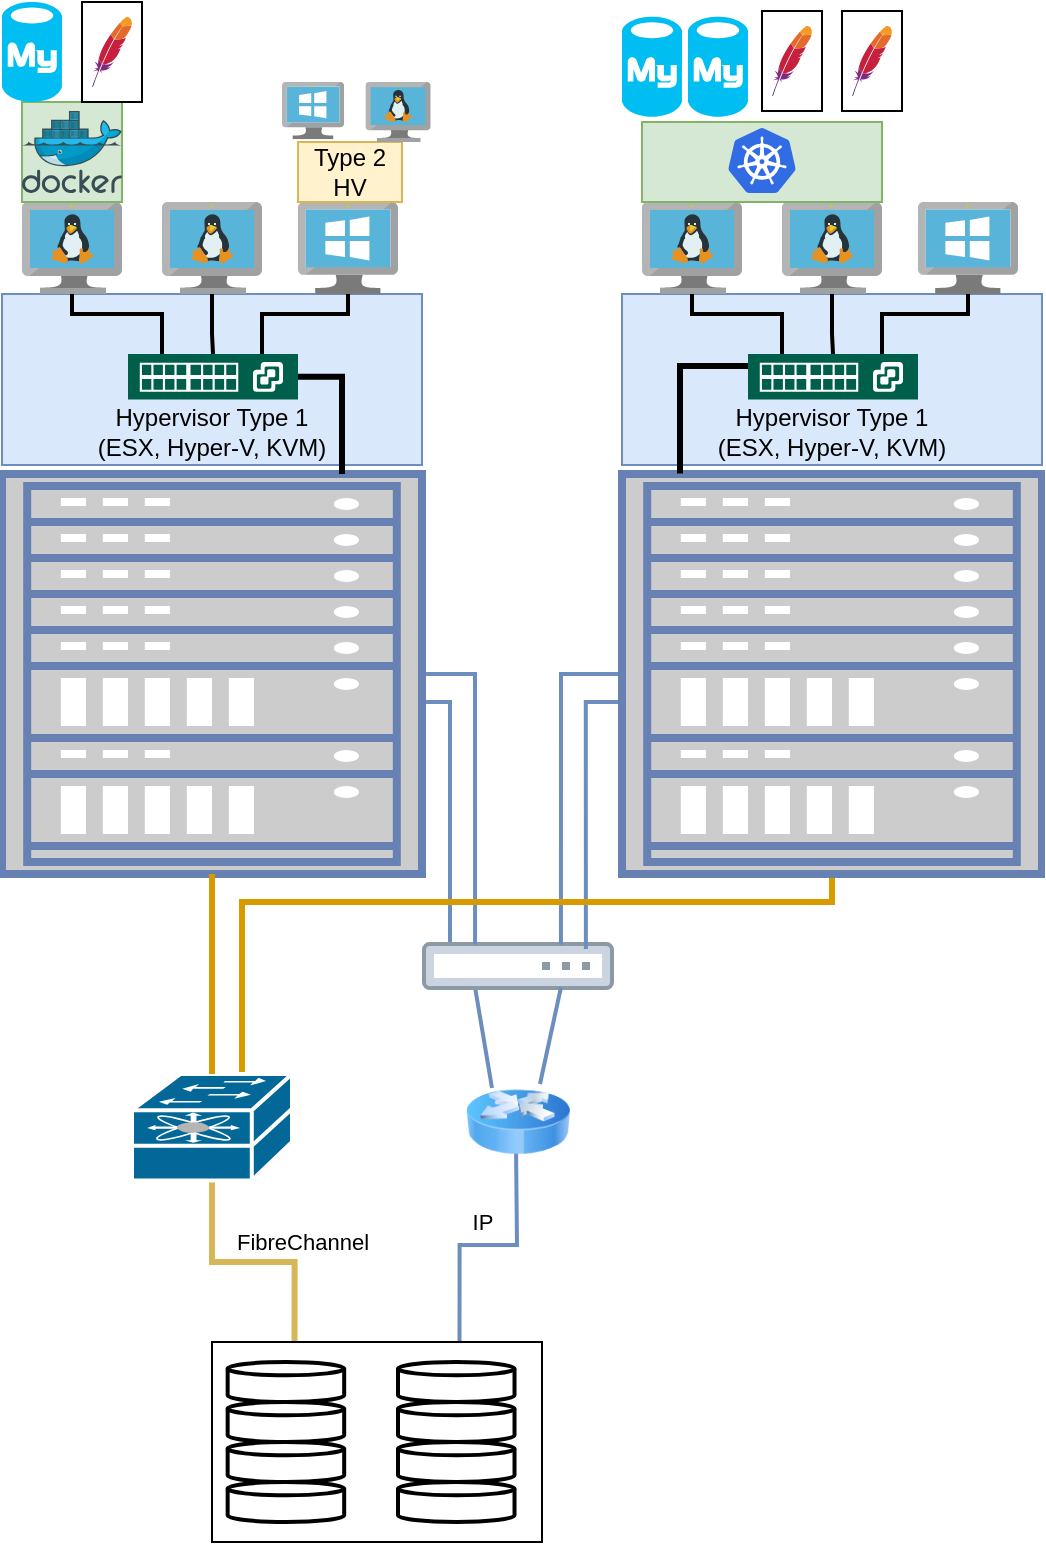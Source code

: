 <mxfile version="22.1.22" type="embed">
  <diagram id="9gywsLgNsPY_p7Rx4Aj-" name="Page-1">
    <mxGraphModel dx="903" dy="646" grid="1" gridSize="10" guides="1" tooltips="1" connect="1" arrows="1" fold="1" page="1" pageScale="1" pageWidth="850" pageHeight="1100" math="0" shadow="0">
      <root>
        <mxCell id="0" />
        <mxCell id="1" parent="0" />
        <mxCell id="19" value="Hypervisor Type 1&lt;br&gt;(ESX, Hyper-V, KVM)" style="rounded=0;whiteSpace=wrap;html=1;verticalAlign=bottom;fillColor=#dae8fc;strokeColor=#6c8ebf;" vertex="1" parent="1">
          <mxGeometry x="320" y="466" width="210" height="85.5" as="geometry" />
        </mxCell>
        <mxCell id="23" style="edgeStyle=orthogonalEdgeStyle;rounded=0;orthogonalLoop=1;jettySize=auto;html=1;endArrow=none;endFill=0;strokeWidth=2;" edge="1" parent="1" source="3" target="14">
          <mxGeometry relative="1" as="geometry">
            <Array as="points">
              <mxPoint x="493" y="476" />
              <mxPoint x="450" y="476" />
            </Array>
          </mxGeometry>
        </mxCell>
        <mxCell id="3" value="" style="image;sketch=0;aspect=fixed;html=1;points=[];align=center;fontSize=12;image=img/lib/mscae/VirtualMachineWindows.svg;" vertex="1" parent="1">
          <mxGeometry x="468" y="420" width="50" height="46" as="geometry" />
        </mxCell>
        <mxCell id="21" style="edgeStyle=orthogonalEdgeStyle;rounded=0;orthogonalLoop=1;jettySize=auto;html=1;endArrow=none;endFill=0;strokeWidth=2;" edge="1" parent="1" source="4" target="14">
          <mxGeometry relative="1" as="geometry">
            <Array as="points">
              <mxPoint x="355" y="476" />
              <mxPoint x="400" y="476" />
            </Array>
          </mxGeometry>
        </mxCell>
        <mxCell id="4" value="" style="image;sketch=0;aspect=fixed;html=1;points=[];align=center;fontSize=12;image=img/lib/mscae/VM_Linux.svg;" vertex="1" parent="1">
          <mxGeometry x="330" y="420" width="50" height="46" as="geometry" />
        </mxCell>
        <mxCell id="46" style="rounded=0;orthogonalLoop=1;jettySize=auto;html=1;endArrow=none;endFill=0;fillColor=#dae8fc;strokeColor=#6c8ebf;strokeWidth=2;exitX=0.25;exitY=1;exitDx=0;exitDy=0;" edge="1" parent="1" source="6">
          <mxGeometry relative="1" as="geometry">
            <mxPoint x="565" y="863" as="targetPoint" />
          </mxGeometry>
        </mxCell>
        <mxCell id="6" value="" style="image;aspect=fixed;perimeter=ellipsePerimeter;html=1;align=center;fontSize=12;verticalAlign=top;fontColor=#364149;shadow=0;dashed=0;image=img/lib/cumulus/switch_bare_metal_empty.svg;" vertex="1" parent="1">
          <mxGeometry x="530" y="790" width="96" height="24" as="geometry" />
        </mxCell>
        <mxCell id="85" value="IP" style="edgeStyle=orthogonalEdgeStyle;rounded=0;orthogonalLoop=1;jettySize=auto;html=1;entryX=0.75;entryY=0;entryDx=0;entryDy=0;fillColor=#dae8fc;strokeColor=#6c8ebf;strokeWidth=2;endArrow=none;endFill=0;" edge="1" parent="1" target="75">
          <mxGeometry x="0.058" y="-12" relative="1" as="geometry">
            <mxPoint x="577" y="892" as="sourcePoint" />
            <mxPoint as="offset" />
          </mxGeometry>
        </mxCell>
        <mxCell id="7" value="" style="image;html=1;image=img/lib/clip_art/networking/Router_Icon_128x128.png" vertex="1" parent="1">
          <mxGeometry x="552" y="850" width="52" height="60" as="geometry" />
        </mxCell>
        <mxCell id="41" style="edgeStyle=orthogonalEdgeStyle;rounded=0;orthogonalLoop=1;jettySize=auto;html=1;entryX=0.25;entryY=0;entryDx=0;entryDy=0;exitX=1;exitY=0.5;exitDx=0;exitDy=0;exitPerimeter=0;endArrow=none;endFill=0;strokeWidth=2;fillColor=#dae8fc;strokeColor=#6c8ebf;" edge="1" parent="1" source="16" target="6">
          <mxGeometry relative="1" as="geometry">
            <mxPoint x="540" y="610" as="sourcePoint" />
          </mxGeometry>
        </mxCell>
        <mxCell id="42" style="edgeStyle=orthogonalEdgeStyle;rounded=0;orthogonalLoop=1;jettySize=auto;html=1;exitX=1;exitY=0.5;exitDx=0;exitDy=0;exitPerimeter=0;endArrow=none;endFill=0;strokeWidth=2;fillColor=#dae8fc;strokeColor=#6c8ebf;" edge="1" parent="1" source="16">
          <mxGeometry relative="1" as="geometry">
            <mxPoint x="540" y="680" as="sourcePoint" />
            <mxPoint x="544" y="790" as="targetPoint" />
            <Array as="points">
              <mxPoint x="530" y="670" />
              <mxPoint x="544" y="670" />
            </Array>
          </mxGeometry>
        </mxCell>
        <mxCell id="16" value="" style="fontColor=#0066CC;verticalAlign=top;verticalLabelPosition=bottom;labelPosition=center;align=center;html=1;outlineConnect=0;fillColor=#CCCCCC;strokeColor=#6881B3;gradientColor=none;gradientDirection=north;strokeWidth=2;shape=mxgraph.networks.rack;" vertex="1" parent="1">
          <mxGeometry x="320" y="556" width="210" height="200" as="geometry" />
        </mxCell>
        <mxCell id="39" style="edgeStyle=orthogonalEdgeStyle;rounded=0;orthogonalLoop=1;jettySize=auto;html=1;endArrow=none;endFill=0;strokeWidth=3;" edge="1" parent="1" source="14" target="16">
          <mxGeometry relative="1" as="geometry">
            <Array as="points">
              <mxPoint x="490" y="507" />
            </Array>
          </mxGeometry>
        </mxCell>
        <mxCell id="14" value="" style="sketch=0;pointerEvents=1;shadow=0;dashed=0;html=1;strokeColor=none;fillColor=#005F4B;labelPosition=center;verticalLabelPosition=bottom;verticalAlign=top;align=center;outlineConnect=0;shape=mxgraph.veeam2.vmware_vswitch;" vertex="1" parent="1">
          <mxGeometry x="383" y="496" width="85" height="22.75" as="geometry" />
        </mxCell>
        <mxCell id="22" style="edgeStyle=orthogonalEdgeStyle;rounded=0;orthogonalLoop=1;jettySize=auto;html=1;endArrow=none;endFill=0;strokeWidth=2;" edge="1" parent="1" source="20" target="14">
          <mxGeometry relative="1" as="geometry" />
        </mxCell>
        <mxCell id="20" value="" style="image;sketch=0;aspect=fixed;html=1;points=[];align=center;fontSize=12;image=img/lib/mscae/VM_Linux.svg;" vertex="1" parent="1">
          <mxGeometry x="400" y="420" width="50" height="46" as="geometry" />
        </mxCell>
        <mxCell id="28" value="Hypervisor Type 1&lt;br&gt;(ESX, Hyper-V, KVM)" style="rounded=0;whiteSpace=wrap;html=1;verticalAlign=bottom;fillColor=#dae8fc;strokeColor=#6c8ebf;" vertex="1" parent="1">
          <mxGeometry x="630" y="466" width="210" height="85.5" as="geometry" />
        </mxCell>
        <mxCell id="29" style="edgeStyle=orthogonalEdgeStyle;rounded=0;orthogonalLoop=1;jettySize=auto;html=1;endArrow=none;endFill=0;strokeWidth=2;" edge="1" parent="1" source="30" target="34">
          <mxGeometry relative="1" as="geometry">
            <Array as="points">
              <mxPoint x="803" y="476" />
              <mxPoint x="760" y="476" />
            </Array>
          </mxGeometry>
        </mxCell>
        <mxCell id="30" value="" style="image;sketch=0;aspect=fixed;html=1;points=[];align=center;fontSize=12;image=img/lib/mscae/VirtualMachineWindows.svg;" vertex="1" parent="1">
          <mxGeometry x="778" y="420" width="50" height="46" as="geometry" />
        </mxCell>
        <mxCell id="31" style="edgeStyle=orthogonalEdgeStyle;rounded=0;orthogonalLoop=1;jettySize=auto;html=1;endArrow=none;endFill=0;strokeWidth=2;" edge="1" parent="1" source="32" target="34">
          <mxGeometry relative="1" as="geometry">
            <Array as="points">
              <mxPoint x="665" y="476" />
              <mxPoint x="710" y="476" />
            </Array>
          </mxGeometry>
        </mxCell>
        <mxCell id="32" value="" style="image;sketch=0;aspect=fixed;html=1;points=[];align=center;fontSize=12;image=img/lib/mscae/VM_Linux.svg;" vertex="1" parent="1">
          <mxGeometry x="640" y="420" width="50" height="46" as="geometry" />
        </mxCell>
        <mxCell id="43" style="edgeStyle=orthogonalEdgeStyle;rounded=0;orthogonalLoop=1;jettySize=auto;html=1;exitX=0;exitY=0.5;exitDx=0;exitDy=0;exitPerimeter=0;entryX=1;entryY=0;entryDx=0;entryDy=0;endArrow=none;endFill=0;strokeWidth=2;fillColor=#dae8fc;strokeColor=#6c8ebf;" edge="1" parent="1" source="33" target="6">
          <mxGeometry relative="1" as="geometry">
            <Array as="points">
              <mxPoint x="630" y="670" />
              <mxPoint x="612" y="670" />
            </Array>
          </mxGeometry>
        </mxCell>
        <mxCell id="44" style="edgeStyle=orthogonalEdgeStyle;rounded=0;orthogonalLoop=1;jettySize=auto;html=1;entryX=0.75;entryY=0;entryDx=0;entryDy=0;endArrow=none;endFill=0;strokeWidth=2;fillColor=#dae8fc;strokeColor=#6c8ebf;" edge="1" parent="1" source="33" target="6">
          <mxGeometry relative="1" as="geometry" />
        </mxCell>
        <mxCell id="72" style="edgeStyle=orthogonalEdgeStyle;rounded=0;orthogonalLoop=1;jettySize=auto;html=1;endArrow=none;endFill=0;strokeWidth=3;fillColor=#ffe6cc;strokeColor=#d79b00;" edge="1" parent="1" source="33" target="70">
          <mxGeometry relative="1" as="geometry">
            <Array as="points">
              <mxPoint x="735" y="770" />
              <mxPoint x="440" y="770" />
            </Array>
          </mxGeometry>
        </mxCell>
        <mxCell id="33" value="" style="fontColor=#0066CC;verticalAlign=top;verticalLabelPosition=bottom;labelPosition=center;align=center;html=1;outlineConnect=0;fillColor=#CCCCCC;strokeColor=#6881B3;gradientColor=none;gradientDirection=north;strokeWidth=2;shape=mxgraph.networks.rack;" vertex="1" parent="1">
          <mxGeometry x="630" y="556" width="210" height="200" as="geometry" />
        </mxCell>
        <mxCell id="34" value="" style="sketch=0;pointerEvents=1;shadow=0;dashed=0;html=1;strokeColor=none;fillColor=#005F4B;labelPosition=center;verticalLabelPosition=bottom;verticalAlign=top;align=center;outlineConnect=0;shape=mxgraph.veeam2.vmware_vswitch;" vertex="1" parent="1">
          <mxGeometry x="693" y="496" width="85" height="22.75" as="geometry" />
        </mxCell>
        <mxCell id="35" style="edgeStyle=orthogonalEdgeStyle;rounded=0;orthogonalLoop=1;jettySize=auto;html=1;endArrow=none;endFill=0;strokeWidth=2;" edge="1" parent="1" source="36" target="34">
          <mxGeometry relative="1" as="geometry" />
        </mxCell>
        <mxCell id="36" value="" style="image;sketch=0;aspect=fixed;html=1;points=[];align=center;fontSize=12;image=img/lib/mscae/VM_Linux.svg;" vertex="1" parent="1">
          <mxGeometry x="710" y="420" width="50" height="46" as="geometry" />
        </mxCell>
        <mxCell id="38" style="edgeStyle=orthogonalEdgeStyle;rounded=0;orthogonalLoop=1;jettySize=auto;html=1;entryX=0.136;entryY=1.049;entryDx=0;entryDy=0;entryPerimeter=0;endArrow=none;endFill=0;strokeWidth=3;" edge="1" parent="1" source="34" target="28">
          <mxGeometry relative="1" as="geometry">
            <Array as="points">
              <mxPoint x="659" y="502" />
              <mxPoint x="659" y="556" />
            </Array>
          </mxGeometry>
        </mxCell>
        <mxCell id="47" style="rounded=0;orthogonalLoop=1;jettySize=auto;html=1;endArrow=none;endFill=0;fillColor=#dae8fc;strokeColor=#6c8ebf;strokeWidth=2;exitX=0.75;exitY=1;exitDx=0;exitDy=0;" edge="1" parent="1" source="6">
          <mxGeometry relative="1" as="geometry">
            <mxPoint x="567" y="823" as="sourcePoint" />
            <mxPoint x="589" y="861" as="targetPoint" />
          </mxGeometry>
        </mxCell>
        <mxCell id="48" value="Type 2 HV" style="rounded=0;whiteSpace=wrap;html=1;fillColor=#fff2cc;strokeColor=#d6b656;" vertex="1" parent="1">
          <mxGeometry x="468" y="390" width="52" height="30" as="geometry" />
        </mxCell>
        <mxCell id="49" value="" style="image;sketch=0;aspect=fixed;html=1;points=[];align=center;fontSize=12;image=img/lib/mscae/VM_Linux.svg;" vertex="1" parent="1">
          <mxGeometry x="501.74" y="360" width="32.61" height="30" as="geometry" />
        </mxCell>
        <mxCell id="50" value="" style="image;sketch=0;aspect=fixed;html=1;points=[];align=center;fontSize=12;image=img/lib/mscae/VirtualMachineWindows.svg;" vertex="1" parent="1">
          <mxGeometry x="460" y="360" width="31.09" height="28.6" as="geometry" />
        </mxCell>
        <mxCell id="51" value="" style="rounded=0;whiteSpace=wrap;html=1;fillColor=#d5e8d4;strokeColor=#82b366;" vertex="1" parent="1">
          <mxGeometry x="330" y="370" width="50" height="50" as="geometry" />
        </mxCell>
        <mxCell id="8" value="" style="image;sketch=0;aspect=fixed;html=1;points=[];align=center;fontSize=12;image=img/lib/mscae/Docker.svg;" vertex="1" parent="1">
          <mxGeometry x="330" y="374.5" width="50" height="41" as="geometry" />
        </mxCell>
        <mxCell id="54" value="" style="rounded=0;whiteSpace=wrap;html=1;" vertex="1" parent="1">
          <mxGeometry x="360" y="320.0" width="30" height="50" as="geometry" />
        </mxCell>
        <mxCell id="55" value="" style="dashed=0;outlineConnect=0;html=1;align=center;labelPosition=center;verticalLabelPosition=bottom;verticalAlign=top;shape=mxgraph.weblogos.apache" vertex="1" parent="1">
          <mxGeometry x="365" y="327.4" width="20" height="35.2" as="geometry" />
        </mxCell>
        <mxCell id="59" value="" style="verticalLabelPosition=bottom;html=1;verticalAlign=top;align=center;strokeColor=none;fillColor=#00BEF2;shape=mxgraph.azure.mysql_database;" vertex="1" parent="1">
          <mxGeometry x="320" y="320" width="30" height="50" as="geometry" />
        </mxCell>
        <mxCell id="60" value="" style="rounded=0;whiteSpace=wrap;html=1;" vertex="1" parent="1">
          <mxGeometry x="700" y="324.5" width="30" height="50" as="geometry" />
        </mxCell>
        <mxCell id="61" value="" style="dashed=0;outlineConnect=0;html=1;align=center;labelPosition=center;verticalLabelPosition=bottom;verticalAlign=top;shape=mxgraph.weblogos.apache" vertex="1" parent="1">
          <mxGeometry x="705" y="331.9" width="20" height="35.2" as="geometry" />
        </mxCell>
        <mxCell id="62" value="" style="verticalLabelPosition=bottom;html=1;verticalAlign=top;align=center;strokeColor=none;fillColor=#00BEF2;shape=mxgraph.azure.mysql_database;" vertex="1" parent="1">
          <mxGeometry x="630" y="327.4" width="30" height="50" as="geometry" />
        </mxCell>
        <mxCell id="64" value="" style="rounded=0;whiteSpace=wrap;html=1;fillColor=#d5e8d4;strokeColor=#82b366;" vertex="1" parent="1">
          <mxGeometry x="640" y="380" width="120" height="40" as="geometry" />
        </mxCell>
        <mxCell id="65" value="" style="image;sketch=0;aspect=fixed;html=1;points=[];align=center;fontSize=12;image=img/lib/mscae/Kubernetes.svg;" vertex="1" parent="1">
          <mxGeometry x="683.08" y="383" width="33.85" height="32.5" as="geometry" />
        </mxCell>
        <mxCell id="66" value="" style="verticalLabelPosition=bottom;html=1;verticalAlign=top;align=center;strokeColor=none;fillColor=#00BEF2;shape=mxgraph.azure.mysql_database;" vertex="1" parent="1">
          <mxGeometry x="663" y="327.4" width="30" height="50" as="geometry" />
        </mxCell>
        <mxCell id="68" value="" style="rounded=0;whiteSpace=wrap;html=1;" vertex="1" parent="1">
          <mxGeometry x="740" y="324.5" width="30" height="50" as="geometry" />
        </mxCell>
        <mxCell id="69" value="" style="dashed=0;outlineConnect=0;html=1;align=center;labelPosition=center;verticalLabelPosition=bottom;verticalAlign=top;shape=mxgraph.weblogos.apache" vertex="1" parent="1">
          <mxGeometry x="745" y="331.9" width="20" height="35.2" as="geometry" />
        </mxCell>
        <mxCell id="84" value="FibreChannel" style="edgeStyle=orthogonalEdgeStyle;rounded=0;orthogonalLoop=1;jettySize=auto;html=1;exitX=0.5;exitY=1;exitDx=0;exitDy=0;exitPerimeter=0;entryX=0.25;entryY=0;entryDx=0;entryDy=0;endArrow=none;endFill=0;fillColor=#fff2cc;strokeColor=#d6b656;strokeWidth=3;" edge="1" parent="1" source="70" target="75">
          <mxGeometry x="0.341" y="11" relative="1" as="geometry">
            <mxPoint x="-7" y="-10" as="offset" />
          </mxGeometry>
        </mxCell>
        <mxCell id="70" value="" style="shape=mxgraph.cisco.switches.fibre_channel_fabric_switch;html=1;pointerEvents=1;dashed=0;fillColor=#036897;strokeColor=#ffffff;strokeWidth=2;verticalLabelPosition=bottom;verticalAlign=top;align=center;outlineConnect=0;" vertex="1" parent="1">
          <mxGeometry x="385" y="856" width="80" height="54" as="geometry" />
        </mxCell>
        <mxCell id="71" style="edgeStyle=orthogonalEdgeStyle;rounded=0;orthogonalLoop=1;jettySize=auto;html=1;exitX=0.5;exitY=1;exitDx=0;exitDy=0;exitPerimeter=0;entryX=0.5;entryY=0;entryDx=0;entryDy=0;entryPerimeter=0;endArrow=none;endFill=0;fillColor=#ffe6cc;strokeColor=#d79b00;strokeWidth=3;" edge="1" parent="1" source="16" target="70">
          <mxGeometry relative="1" as="geometry" />
        </mxCell>
        <mxCell id="75" value="" style="rounded=0;whiteSpace=wrap;html=1;" vertex="1" parent="1">
          <mxGeometry x="425" y="990" width="165" height="100" as="geometry" />
        </mxCell>
        <mxCell id="76" value="" style="strokeWidth=2;html=1;shape=mxgraph.flowchart.database;whiteSpace=wrap;" vertex="1" parent="1">
          <mxGeometry x="432.83" y="1000" width="58.26" height="20" as="geometry" />
        </mxCell>
        <mxCell id="77" value="" style="strokeWidth=2;html=1;shape=mxgraph.flowchart.database;whiteSpace=wrap;" vertex="1" parent="1">
          <mxGeometry x="432.83" y="1020" width="58.26" height="20" as="geometry" />
        </mxCell>
        <mxCell id="78" value="" style="strokeWidth=2;html=1;shape=mxgraph.flowchart.database;whiteSpace=wrap;" vertex="1" parent="1">
          <mxGeometry x="432.83" y="1040" width="58.26" height="20" as="geometry" />
        </mxCell>
        <mxCell id="79" value="" style="strokeWidth=2;html=1;shape=mxgraph.flowchart.database;whiteSpace=wrap;" vertex="1" parent="1">
          <mxGeometry x="432.83" y="1060" width="58.26" height="20" as="geometry" />
        </mxCell>
        <mxCell id="80" value="" style="strokeWidth=2;html=1;shape=mxgraph.flowchart.database;whiteSpace=wrap;" vertex="1" parent="1">
          <mxGeometry x="518" y="1000" width="58.26" height="20" as="geometry" />
        </mxCell>
        <mxCell id="81" value="" style="strokeWidth=2;html=1;shape=mxgraph.flowchart.database;whiteSpace=wrap;" vertex="1" parent="1">
          <mxGeometry x="518" y="1020" width="58.26" height="20" as="geometry" />
        </mxCell>
        <mxCell id="82" value="" style="strokeWidth=2;html=1;shape=mxgraph.flowchart.database;whiteSpace=wrap;" vertex="1" parent="1">
          <mxGeometry x="518" y="1040" width="58.26" height="20" as="geometry" />
        </mxCell>
        <mxCell id="83" value="" style="strokeWidth=2;html=1;shape=mxgraph.flowchart.database;whiteSpace=wrap;" vertex="1" parent="1">
          <mxGeometry x="518" y="1060" width="58.26" height="20" as="geometry" />
        </mxCell>
      </root>
    </mxGraphModel>
  </diagram>
</mxfile>
